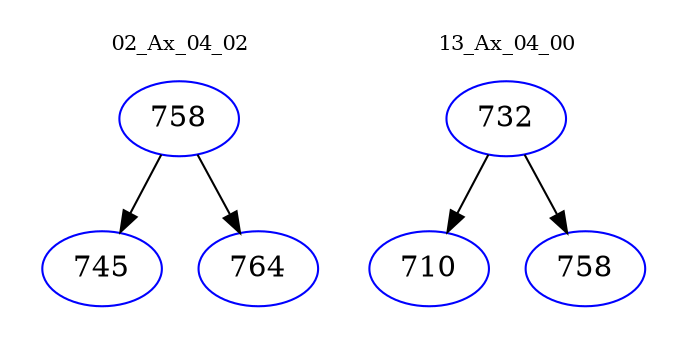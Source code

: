 digraph{
subgraph cluster_0 {
color = white
label = "02_Ax_04_02";
fontsize=10;
T0_758 [label="758", color="blue"]
T0_758 -> T0_745 [color="black"]
T0_745 [label="745", color="blue"]
T0_758 -> T0_764 [color="black"]
T0_764 [label="764", color="blue"]
}
subgraph cluster_1 {
color = white
label = "13_Ax_04_00";
fontsize=10;
T1_732 [label="732", color="blue"]
T1_732 -> T1_710 [color="black"]
T1_710 [label="710", color="blue"]
T1_732 -> T1_758 [color="black"]
T1_758 [label="758", color="blue"]
}
}

